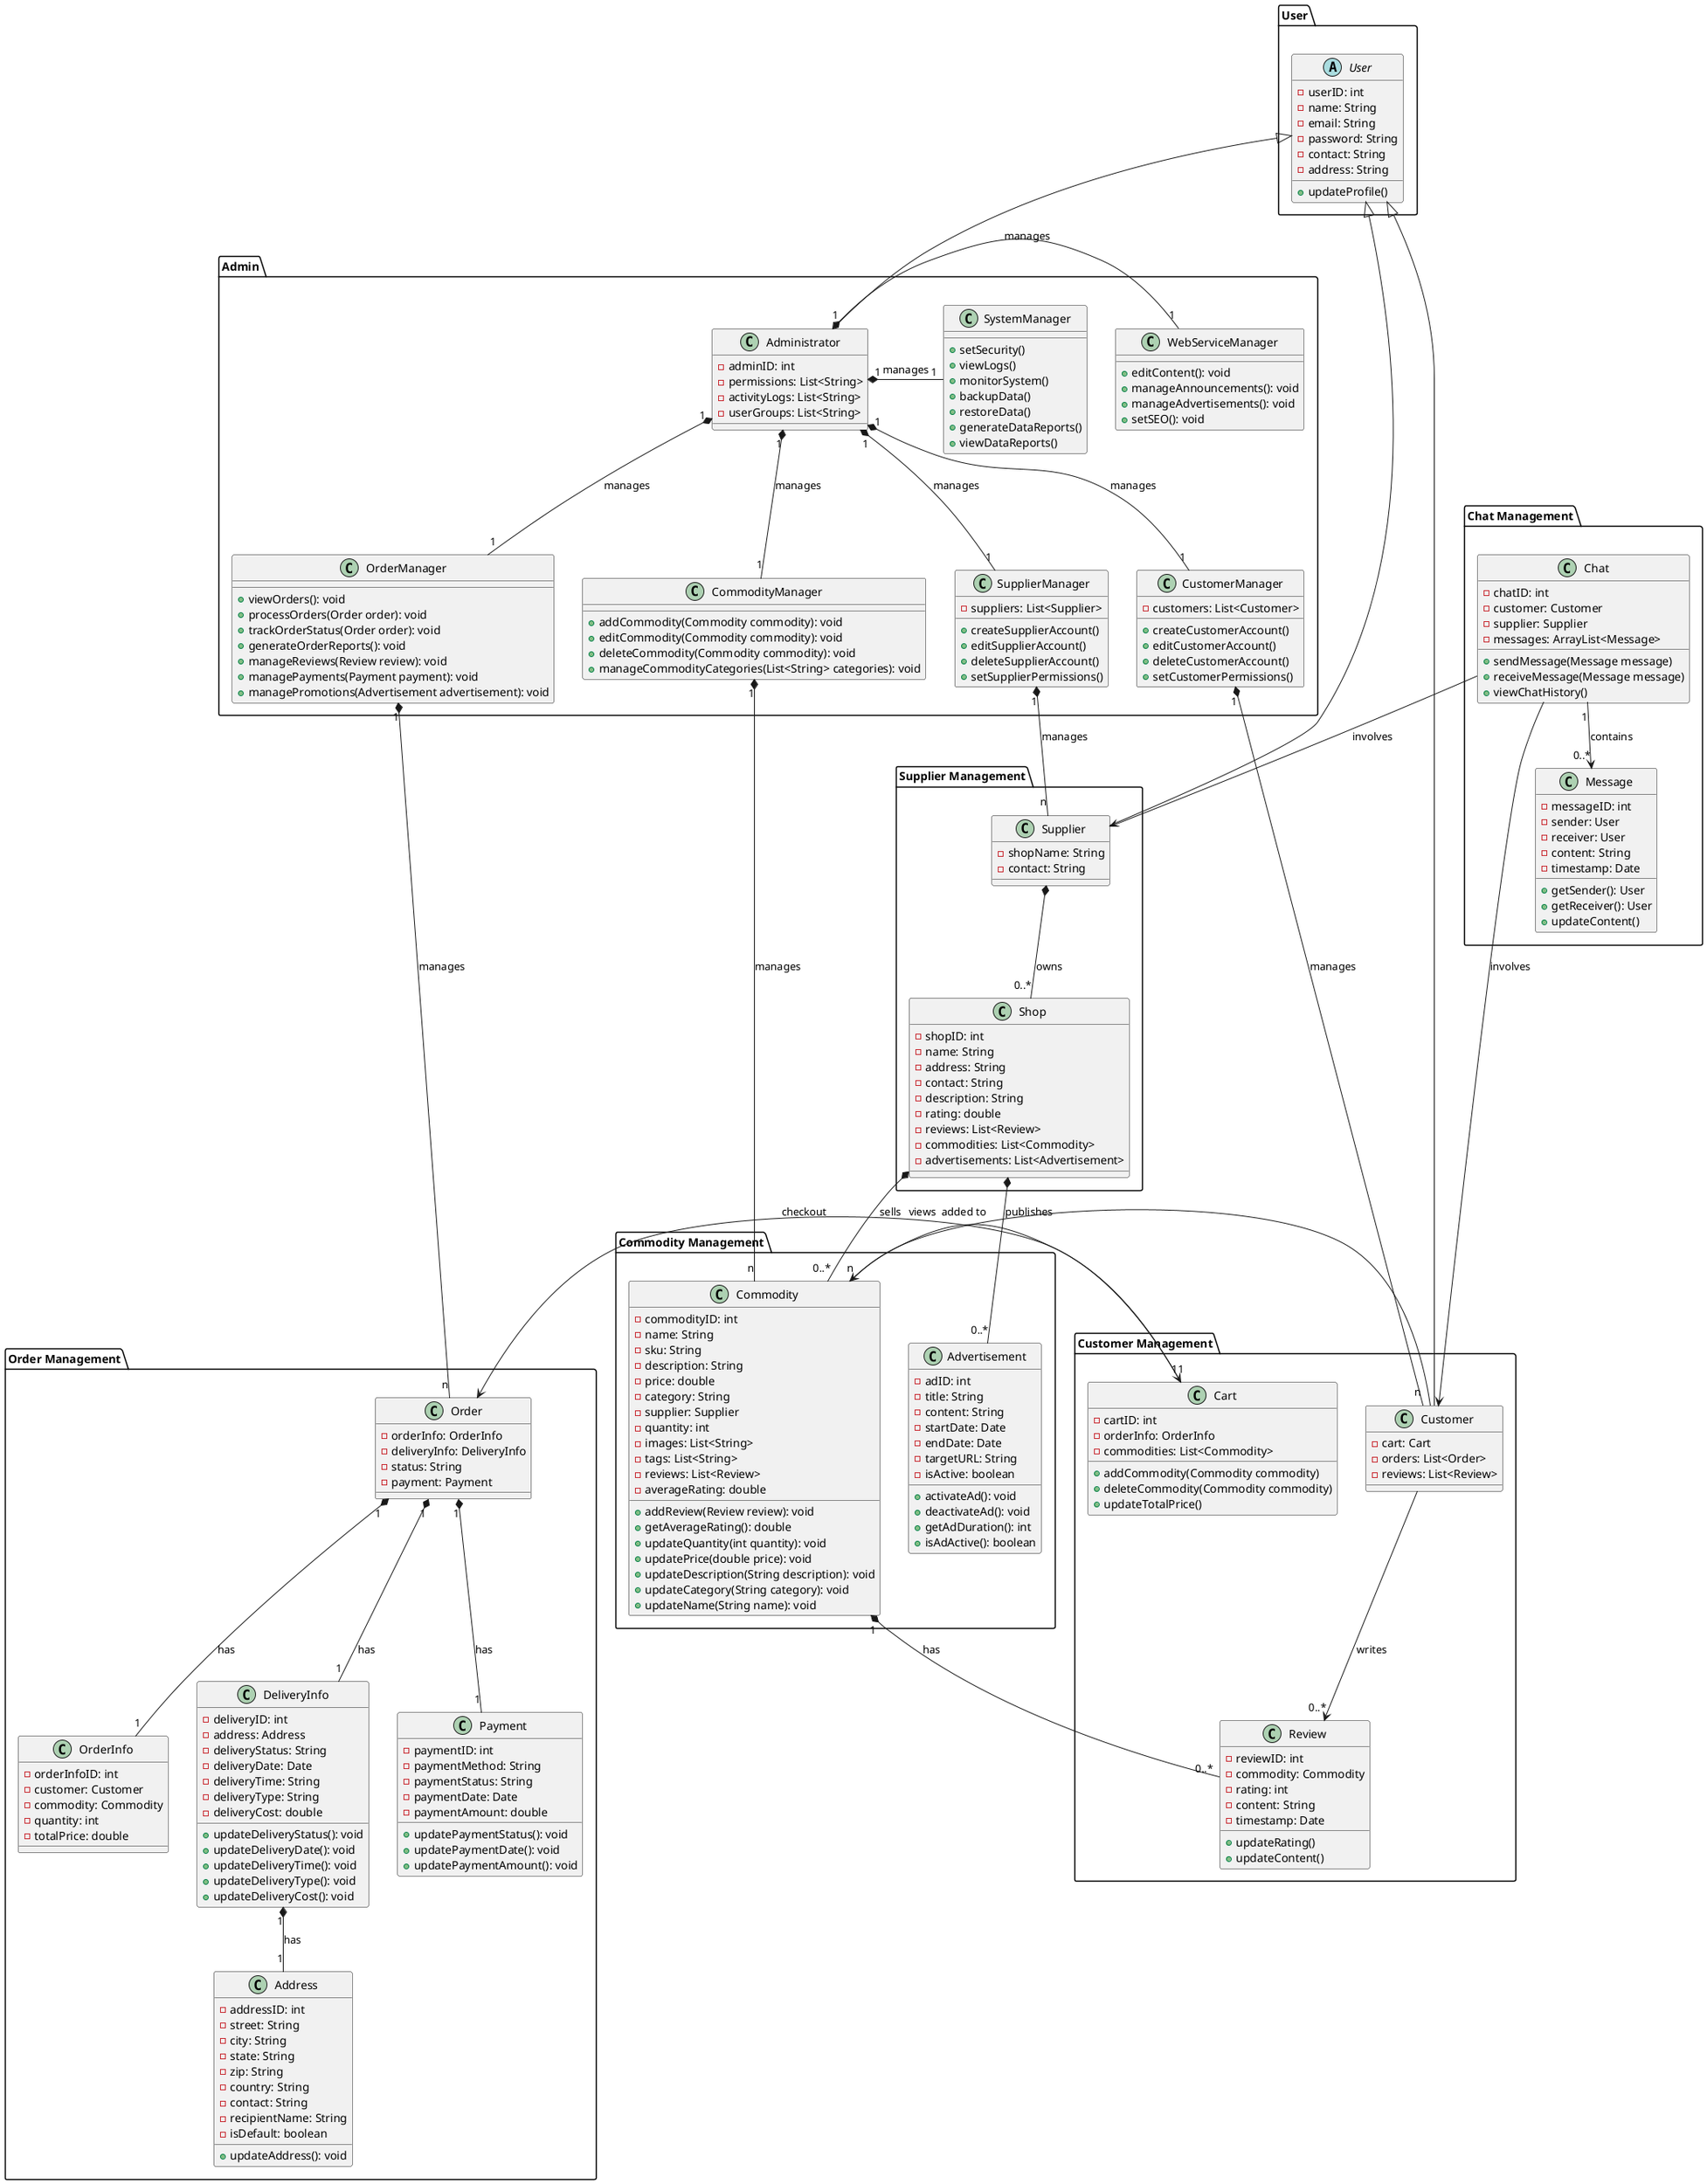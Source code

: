@startuml

package "User" {
    abstract class User {
        -userID: int
        -name: String
        -email: String
        -password: String
        -contact: String
        -address: String
        +updateProfile()
    }
}


package "Admin" {
    class Administrator extends User.User {
        -adminID: int
        -permissions: List<String>
        -activityLogs: List<String>
        -userGroups: List<String>
    }

    class CustomerManager {
        -customers: List<Customer>
        +createCustomerAccount()
        +editCustomerAccount()
        +deleteCustomerAccount()
        +setCustomerPermissions()
    }
    
    class SupplierManager {
        -suppliers: List<Supplier>
        +createSupplierAccount()
        +editSupplierAccount()
        +deleteSupplierAccount()
        +setSupplierPermissions()
    }
    
    class CommodityManager {
        +addCommodity(Commodity commodity): void
        +editCommodity(Commodity commodity): void
        +deleteCommodity(Commodity commodity): void
        +manageCommodityCategories(List<String> categories): void
    }
    
    class OrderManager {
        +viewOrders(): void
        +processOrders(Order order): void
        +trackOrderStatus(Order order): void
        +generateOrderReports(): void
        +manageReviews(Review review): void
        +managePayments(Payment payment): void
        +managePromotions(Advertisement advertisement): void
    }
    
    class WebServiceManager {
        +editContent(): void
        +manageAnnouncements(): void
        +manageAdvertisements(): void
        +setSEO(): void
    }
    
    class SystemManager {
        +setSecurity()
        +viewLogs()
        +monitorSystem()
        +backupData()
        +restoreData()
        +generateDataReports()
        +viewDataReports()
    }

    Administrator "1" *- "1"  WebServiceManager : manages
    Administrator "1" *- "1" SystemManager : manages
    Administrator "1" *-- "1" SupplierManager : manages
    Administrator "1" *-- "1" CustomerManager : manages
    Administrator "1" *-- "1" CommodityManager : manages
    Administrator "1" *-- "1" OrderManager : manages
}

package "Commodity Management" {
    class Commodity {
        -commodityID: int
        -name: String
        -sku: String
        -description: String
        -price: double
        -category: String
        -supplier: Supplier
        -quantity: int
        -images: List<String>
        -tags: List<String>
        -reviews: List<Review>
        -averageRating: double
    
        +addReview(Review review): void
        +getAverageRating(): double
        +updateQuantity(int quantity): void
        +updatePrice(double price): void
        +updateDescription(String description): void
        +updateCategory(String category): void
        +updateName(String name): void
    }
    class Advertisement {
        -adID: int
        -title: String
        -content: String
        -startDate: Date
        -endDate: Date
        -targetURL: String
        -isActive: boolean
    
        +activateAd(): void
        +deactivateAd(): void
        +getAdDuration(): int
        +isAdActive(): boolean
    }
}

package "Supplier Management" {
    class Supplier extends User.User {
        -shopName: String
        -contact: String
    }
    class Shop {
        -shopID: int
        -name: String
        -address: String
        -contact: String
        -description: String
        -rating: double
        -reviews: List<Review>
        -commodities: List<Commodity>
        -advertisements: List<Advertisement>
    }

    Shop *-- "0..*" Commodity : sells
    Shop *-- "0..*" Advertisement : publishes

    Supplier *-- "0..*" Shop : owns
}

package "Order Management" {
    class Order {
        -orderInfo: OrderInfo
        -deliveryInfo: DeliveryInfo
        -status: String
        -payment: Payment
    }
    
    class OrderInfo {
        -orderInfoID: int
        -customer: Customer
        -commodity: Commodity
        -quantity: int
        -totalPrice: double
    }
    
    class DeliveryInfo {
        -deliveryID: int
        -address: Address
        -deliveryStatus: String
        -deliveryDate: Date
        -deliveryTime: String
        -deliveryType: String
        -deliveryCost: double
    
        +updateDeliveryStatus(): void
        +updateDeliveryDate(): void
        +updateDeliveryTime(): void
        +updateDeliveryType(): void
        +updateDeliveryCost(): void
    }

    class Payment {
        -paymentID: int
        -paymentMethod: String
        -paymentStatus: String
        -paymentDate: Date
        -paymentAmount: double
    
        +updatePaymentStatus(): void
        +updatePaymentDate(): void
        +updatePaymentAmount(): void
    }

    class Address {
        -addressID: int
        -street: String
        -city: String
        -state: String
        -zip: String
        -country: String
        -contact: String
        -recipientName: String
        -isDefault: boolean

        +updateAddress(): void
    }

    Order "1" *-- "1" OrderInfo : has
    Order "1" *-- "1" DeliveryInfo : has
    Order "1" *-- "1" Payment : has
    DeliveryInfo "1" *-- "1" Address : has
    OrderManager "1" *-- "n" Order : manages
}

package "Customer Management" {
    class Customer extends User.User {
        -cart: Cart
        -orders: List<Order>
        -reviews: List<Review>
    }

    class Review {
        -reviewID: int
        -commodity: Commodity
        -rating: int
        -content: String
        -timestamp: Date

        +updateRating()
        +updateContent()
    }

    class Cart {
        -cartID: int
        -orderInfo: OrderInfo
        -commodities: List<Commodity>

        +addCommodity(Commodity commodity)
        +deleteCommodity(Commodity commodity)
        +updateTotalPrice()
    }

    Customer --> "0..*" Review : writes
    Customer --> "Commodity" : views
    CustomerManager "1" *-- "n" Customer : manages

    Commodity "1" *-- "0..*" Review : has

    Commodity "n" --> "1" Cart : added to
    Cart "1" -> Order : checkout
}

package "Chat Management" {
    class Message {
        -messageID: int
        -sender: User
        -receiver: User
        -content: String
        -timestamp: Date

        +getSender(): User
        +getReceiver(): User
        +updateContent()
    }

    class Chat {
        -chatID: int
        -customer: Customer
        -supplier: Supplier
        -messages: ArrayList<Message>

        +sendMessage(Message message)
        +receiveMessage(Message message)
        +viewChatHistory()
    }

    Chat "1" --> "0..*" Message : contains
    Chat --> Customer : involves
    Chat --> Supplier : involves
}


CommodityManager "1" *-- "n" Commodity : manages
SupplierManager "1" *-- "n" Supplier : manages

@enduml